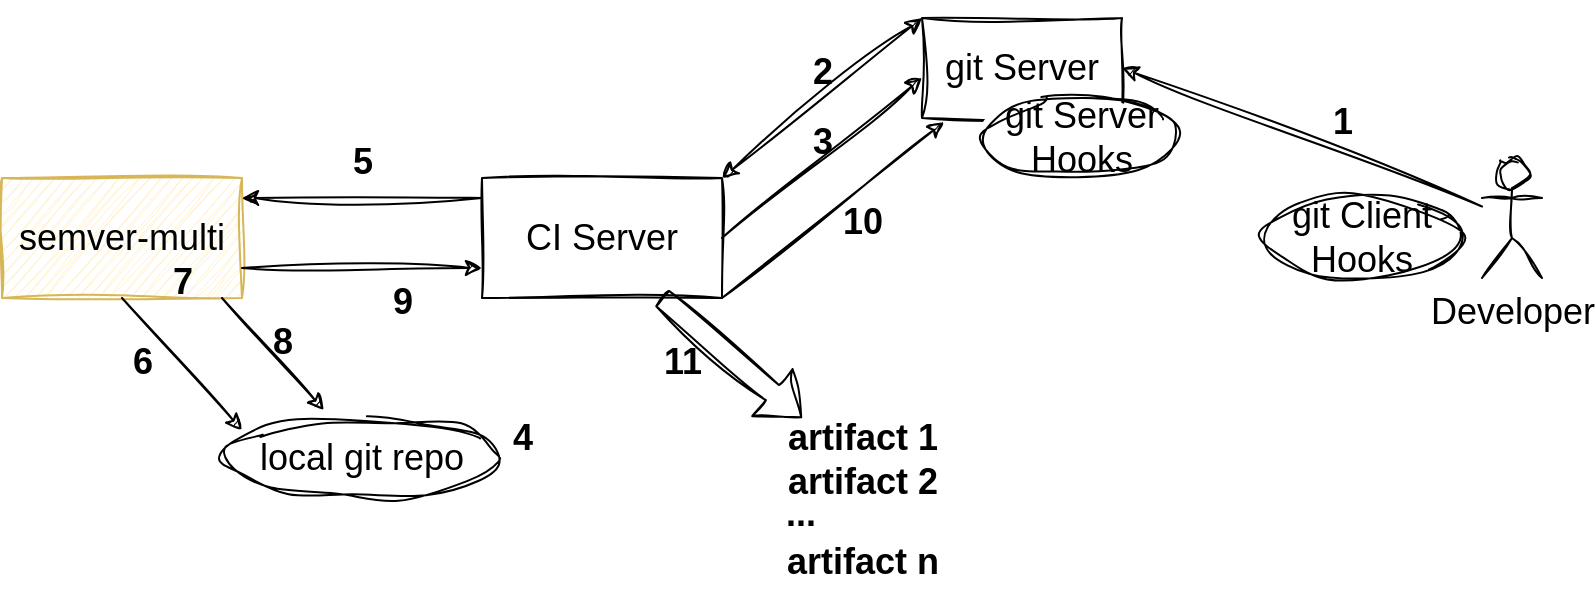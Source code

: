 <mxfile version="24.2.2" type="device">
  <diagram name="Page-1" id="JkkQByP9kKkjp5eT-kl6">
    <mxGraphModel dx="1239" dy="919" grid="0" gridSize="10" guides="1" tooltips="1" connect="1" arrows="1" fold="1" page="1" pageScale="1" pageWidth="850" pageHeight="1100" math="0" shadow="0">
      <root>
        <mxCell id="0" />
        <mxCell id="1" parent="0" />
        <mxCell id="btg9A7JpGrSiWKgqHv2X-1" value="git Server" style="rounded=0;whiteSpace=wrap;html=1;fontSize=18;sketch=1;curveFitting=1;jiggle=2;" parent="1" vertex="1">
          <mxGeometry x="490" y="50" width="100" height="50" as="geometry" />
        </mxCell>
        <mxCell id="btg9A7JpGrSiWKgqHv2X-2" value="&lt;font style=&quot;font-size: 18px;&quot;&gt;Developer&lt;/font&gt;" style="shape=umlActor;verticalLabelPosition=bottom;verticalAlign=top;html=1;outlineConnect=0;sketch=1;curveFitting=1;jiggle=2;" parent="1" vertex="1">
          <mxGeometry x="770" y="120" width="30" height="60" as="geometry" />
        </mxCell>
        <mxCell id="btg9A7JpGrSiWKgqHv2X-4" value="git Client Hooks" style="ellipse;whiteSpace=wrap;html=1;fontSize=18;sketch=1;curveFitting=1;jiggle=2;" parent="1" vertex="1">
          <mxGeometry x="660" y="140" width="100" height="40" as="geometry" />
        </mxCell>
        <mxCell id="btg9A7JpGrSiWKgqHv2X-5" value="git Server Hooks" style="ellipse;whiteSpace=wrap;html=1;fontSize=18;sketch=1;curveFitting=1;jiggle=2;" parent="1" vertex="1">
          <mxGeometry x="520" y="90" width="100" height="40" as="geometry" />
        </mxCell>
        <mxCell id="btg9A7JpGrSiWKgqHv2X-7" value="CI Server" style="rounded=0;whiteSpace=wrap;html=1;fontSize=18;sketch=1;curveFitting=1;jiggle=2;" parent="1" vertex="1">
          <mxGeometry x="270" y="130" width="120" height="60" as="geometry" />
        </mxCell>
        <mxCell id="btg9A7JpGrSiWKgqHv2X-9" value="semver-multi" style="rounded=0;whiteSpace=wrap;html=1;fontSize=18;sketch=1;curveFitting=1;jiggle=2;fillColor=#fff2cc;strokeColor=#d6b656;" parent="1" vertex="1">
          <mxGeometry x="30" y="130" width="120" height="60" as="geometry" />
        </mxCell>
        <mxCell id="btg9A7JpGrSiWKgqHv2X-10" value="" style="endArrow=classic;html=1;rounded=0;exitX=1;exitY=0.25;exitDx=0;exitDy=0;sketch=1;curveFitting=1;jiggle=2;" parent="1" edge="1">
          <mxGeometry width="50" height="50" relative="1" as="geometry">
            <mxPoint x="390" y="160" as="sourcePoint" />
            <mxPoint x="490" y="80" as="targetPoint" />
          </mxGeometry>
        </mxCell>
        <mxCell id="btg9A7JpGrSiWKgqHv2X-11" value="" style="endArrow=classic;html=1;rounded=0;entryX=1;entryY=0.5;entryDx=0;entryDy=0;sketch=1;curveFitting=1;jiggle=2;" parent="1" source="btg9A7JpGrSiWKgqHv2X-2" target="btg9A7JpGrSiWKgqHv2X-1" edge="1">
          <mxGeometry width="50" height="50" relative="1" as="geometry">
            <mxPoint x="750" y="110" as="sourcePoint" />
            <mxPoint x="800" y="60" as="targetPoint" />
          </mxGeometry>
        </mxCell>
        <mxCell id="btg9A7JpGrSiWKgqHv2X-12" value="" style="endArrow=classic;html=1;rounded=0;entryX=0.364;entryY=-0.1;entryDx=0;entryDy=0;entryPerimeter=0;sketch=1;curveFitting=1;jiggle=2;" parent="1" target="btg9A7JpGrSiWKgqHv2X-23" edge="1">
          <mxGeometry width="50" height="50" relative="1" as="geometry">
            <mxPoint x="140" y="190" as="sourcePoint" />
            <mxPoint x="230" y="270" as="targetPoint" />
          </mxGeometry>
        </mxCell>
        <mxCell id="btg9A7JpGrSiWKgqHv2X-14" value="" style="endArrow=classic;startArrow=classic;html=1;rounded=0;exitX=1;exitY=0;exitDx=0;exitDy=0;entryX=0;entryY=0;entryDx=0;entryDy=0;sketch=1;curveFitting=1;jiggle=2;" parent="1" source="btg9A7JpGrSiWKgqHv2X-7" target="btg9A7JpGrSiWKgqHv2X-1" edge="1">
          <mxGeometry width="50" height="50" relative="1" as="geometry">
            <mxPoint x="410" y="100" as="sourcePoint" />
            <mxPoint x="460" y="50" as="targetPoint" />
          </mxGeometry>
        </mxCell>
        <mxCell id="btg9A7JpGrSiWKgqHv2X-15" value="&lt;font style=&quot;font-size: 18px;&quot;&gt;1&lt;/font&gt;" style="text;strokeColor=none;fillColor=none;html=1;fontSize=24;fontStyle=1;verticalAlign=middle;align=center;sketch=1;curveFitting=1;jiggle=2;" parent="1" vertex="1">
          <mxGeometry x="650" y="80" width="100" height="40" as="geometry" />
        </mxCell>
        <mxCell id="btg9A7JpGrSiWKgqHv2X-16" value="&lt;font style=&quot;font-size: 18px;&quot;&gt;2&lt;/font&gt;" style="text;strokeColor=none;fillColor=none;html=1;fontSize=24;fontStyle=1;verticalAlign=middle;align=center;sketch=1;curveFitting=1;jiggle=2;" parent="1" vertex="1">
          <mxGeometry x="390" y="55" width="100" height="40" as="geometry" />
        </mxCell>
        <mxCell id="btg9A7JpGrSiWKgqHv2X-18" value="" style="endArrow=classic;html=1;rounded=0;exitX=1;exitY=1;exitDx=0;exitDy=0;exitPerimeter=0;entryX=0.11;entryY=1.04;entryDx=0;entryDy=0;entryPerimeter=0;sketch=1;curveFitting=1;jiggle=2;" parent="1" source="btg9A7JpGrSiWKgqHv2X-7" target="btg9A7JpGrSiWKgqHv2X-1" edge="1">
          <mxGeometry width="50" height="50" relative="1" as="geometry">
            <mxPoint x="390" y="180" as="sourcePoint" />
            <mxPoint x="585" y="270" as="targetPoint" />
          </mxGeometry>
        </mxCell>
        <mxCell id="btg9A7JpGrSiWKgqHv2X-19" value="" style="endArrow=classic;html=1;rounded=0;exitX=1;exitY=0.25;exitDx=0;exitDy=0;sketch=1;curveFitting=1;jiggle=2;" parent="1" edge="1">
          <mxGeometry width="50" height="50" relative="1" as="geometry">
            <mxPoint x="270" y="140" as="sourcePoint" />
            <mxPoint x="150" y="140" as="targetPoint" />
          </mxGeometry>
        </mxCell>
        <mxCell id="btg9A7JpGrSiWKgqHv2X-20" value="" style="endArrow=classic;html=1;rounded=0;exitX=1;exitY=0.75;exitDx=0;exitDy=0;entryX=0;entryY=0.75;entryDx=0;entryDy=0;sketch=1;curveFitting=1;jiggle=2;" parent="1" source="btg9A7JpGrSiWKgqHv2X-9" target="btg9A7JpGrSiWKgqHv2X-7" edge="1">
          <mxGeometry width="50" height="50" relative="1" as="geometry">
            <mxPoint x="153" y="169" as="sourcePoint" />
            <mxPoint x="270" y="180" as="targetPoint" />
          </mxGeometry>
        </mxCell>
        <mxCell id="btg9A7JpGrSiWKgqHv2X-23" value="local git repo" style="ellipse;whiteSpace=wrap;html=1;fontSize=18;sketch=1;curveFitting=1;jiggle=2;" parent="1" vertex="1">
          <mxGeometry x="140" y="250" width="140" height="40" as="geometry" />
        </mxCell>
        <mxCell id="btg9A7JpGrSiWKgqHv2X-24" value="&lt;font style=&quot;font-size: 18px;&quot;&gt;6&lt;/font&gt;" style="text;strokeColor=none;fillColor=none;html=1;fontSize=24;fontStyle=1;verticalAlign=middle;align=center;sketch=1;curveFitting=1;jiggle=2;" parent="1" vertex="1">
          <mxGeometry x="50" y="200" width="100" height="40" as="geometry" />
        </mxCell>
        <mxCell id="btg9A7JpGrSiWKgqHv2X-26" value="&lt;font style=&quot;font-size: 18px;&quot;&gt;4&lt;/font&gt;" style="text;strokeColor=none;fillColor=none;html=1;fontSize=24;fontStyle=1;verticalAlign=middle;align=center;sketch=1;curveFitting=1;jiggle=2;" parent="1" vertex="1">
          <mxGeometry x="240" y="238" width="100" height="40" as="geometry" />
        </mxCell>
        <mxCell id="btg9A7JpGrSiWKgqHv2X-27" value="&lt;font style=&quot;font-size: 18px;&quot;&gt;5&lt;/font&gt;" style="text;strokeColor=none;fillColor=none;html=1;fontSize=24;fontStyle=1;verticalAlign=middle;align=center;sketch=1;curveFitting=1;jiggle=2;" parent="1" vertex="1">
          <mxGeometry x="160" y="100" width="100" height="40" as="geometry" />
        </mxCell>
        <mxCell id="btg9A7JpGrSiWKgqHv2X-28" value="&lt;font style=&quot;font-size: 18px;&quot;&gt;9&lt;/font&gt;" style="text;strokeColor=none;fillColor=none;html=1;fontSize=24;fontStyle=1;verticalAlign=middle;align=center;sketch=1;curveFitting=1;jiggle=2;" parent="1" vertex="1">
          <mxGeometry x="180" y="170" width="100" height="40" as="geometry" />
        </mxCell>
        <mxCell id="btg9A7JpGrSiWKgqHv2X-29" value="" style="endArrow=classic;html=1;rounded=0;entryX=0.364;entryY=-0.1;entryDx=0;entryDy=0;entryPerimeter=0;exitX=0.5;exitY=1;exitDx=0;exitDy=0;sketch=1;curveFitting=1;jiggle=2;" parent="1" source="btg9A7JpGrSiWKgqHv2X-9" edge="1">
          <mxGeometry width="50" height="50" relative="1" as="geometry">
            <mxPoint x="99" y="200" as="sourcePoint" />
            <mxPoint x="150" y="256" as="targetPoint" />
          </mxGeometry>
        </mxCell>
        <mxCell id="btg9A7JpGrSiWKgqHv2X-30" value="&lt;font style=&quot;font-size: 18px;&quot;&gt;11&lt;/font&gt;" style="text;strokeColor=none;fillColor=none;html=1;fontSize=24;fontStyle=1;verticalAlign=middle;align=center;sketch=1;curveFitting=1;jiggle=2;" parent="1" vertex="1">
          <mxGeometry x="320" y="200" width="100" height="40" as="geometry" />
        </mxCell>
        <mxCell id="btg9A7JpGrSiWKgqHv2X-31" value="&lt;font style=&quot;font-size: 18px;&quot;&gt;7&lt;/font&gt;" style="text;strokeColor=none;fillColor=none;html=1;fontSize=24;fontStyle=1;verticalAlign=middle;align=center;sketch=1;curveFitting=1;jiggle=2;" parent="1" vertex="1">
          <mxGeometry x="70" y="160" width="100" height="40" as="geometry" />
        </mxCell>
        <mxCell id="btg9A7JpGrSiWKgqHv2X-32" value="&lt;font style=&quot;font-size: 18px;&quot;&gt;8&lt;/font&gt;" style="text;strokeColor=none;fillColor=none;html=1;fontSize=24;fontStyle=1;verticalAlign=middle;align=center;sketch=1;curveFitting=1;jiggle=2;" parent="1" vertex="1">
          <mxGeometry x="120" y="190" width="100" height="40" as="geometry" />
        </mxCell>
        <mxCell id="btg9A7JpGrSiWKgqHv2X-33" value="&lt;font style=&quot;font-size: 18px;&quot;&gt;10&lt;/font&gt;" style="text;strokeColor=none;fillColor=none;html=1;fontSize=24;fontStyle=1;verticalAlign=middle;align=center;sketch=1;curveFitting=1;jiggle=2;" parent="1" vertex="1">
          <mxGeometry x="410" y="130" width="100" height="40" as="geometry" />
        </mxCell>
        <mxCell id="btg9A7JpGrSiWKgqHv2X-34" value="" style="shape=flexArrow;endArrow=classic;html=1;rounded=0;exitX=0.75;exitY=1;exitDx=0;exitDy=0;sketch=1;curveFitting=1;jiggle=2;" parent="1" source="btg9A7JpGrSiWKgqHv2X-7" edge="1">
          <mxGeometry width="50" height="50" relative="1" as="geometry">
            <mxPoint x="400" y="500" as="sourcePoint" />
            <mxPoint x="430" y="250" as="targetPoint" />
          </mxGeometry>
        </mxCell>
        <mxCell id="btg9A7JpGrSiWKgqHv2X-35" value="&lt;font style=&quot;font-size: 18px;&quot;&gt;artifact 1&lt;/font&gt;" style="text;strokeColor=none;fillColor=none;html=1;fontSize=24;fontStyle=1;verticalAlign=middle;align=center;sketch=1;curveFitting=1;jiggle=2;" parent="1" vertex="1">
          <mxGeometry x="410" y="238" width="100" height="40" as="geometry" />
        </mxCell>
        <mxCell id="btg9A7JpGrSiWKgqHv2X-36" value="&lt;font style=&quot;font-size: 18px;&quot;&gt;artifact 2&lt;/font&gt;" style="text;strokeColor=none;fillColor=none;html=1;fontSize=24;fontStyle=1;verticalAlign=middle;align=center;sketch=1;curveFitting=1;jiggle=2;" parent="1" vertex="1">
          <mxGeometry x="410" y="260" width="100" height="40" as="geometry" />
        </mxCell>
        <mxCell id="btg9A7JpGrSiWKgqHv2X-37" value="&lt;font style=&quot;font-size: 18px;&quot;&gt;...&lt;/font&gt;" style="text;strokeColor=none;fillColor=none;html=1;fontSize=24;fontStyle=1;verticalAlign=middle;align=left;sketch=1;curveFitting=1;jiggle=2;" parent="1" vertex="1">
          <mxGeometry x="420" y="276" width="100" height="40" as="geometry" />
        </mxCell>
        <mxCell id="btg9A7JpGrSiWKgqHv2X-38" value="&lt;font style=&quot;font-size: 18px;&quot;&gt;artifact n&lt;/font&gt;" style="text;strokeColor=none;fillColor=none;html=1;fontSize=24;fontStyle=1;verticalAlign=middle;align=center;sketch=1;curveFitting=1;jiggle=2;" parent="1" vertex="1">
          <mxGeometry x="410" y="300" width="100" height="40" as="geometry" />
        </mxCell>
        <mxCell id="btg9A7JpGrSiWKgqHv2X-41" value="&lt;font style=&quot;font-size: 18px;&quot;&gt;3&lt;/font&gt;" style="text;strokeColor=none;fillColor=none;html=1;fontSize=24;fontStyle=1;verticalAlign=middle;align=center;sketch=1;curveFitting=1;jiggle=2;" parent="1" vertex="1">
          <mxGeometry x="390" y="90" width="100" height="40" as="geometry" />
        </mxCell>
      </root>
    </mxGraphModel>
  </diagram>
</mxfile>
